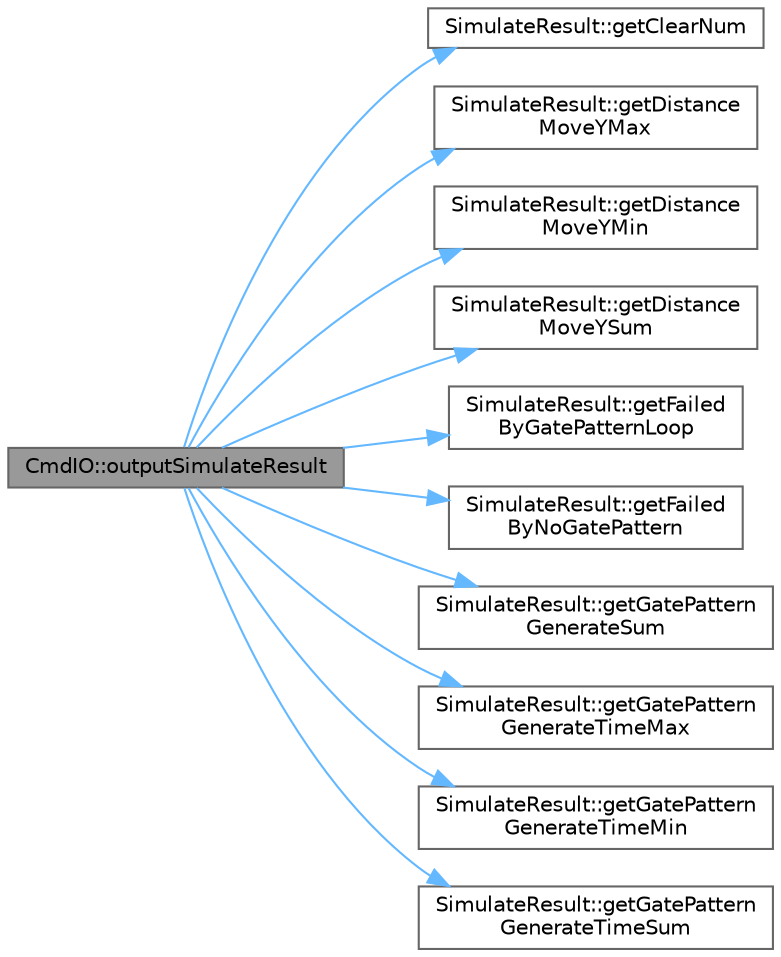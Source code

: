 digraph "CmdIO::outputSimulateResult"
{
 // LATEX_PDF_SIZE
  bgcolor="transparent";
  edge [fontname=Helvetica,fontsize=10,labelfontname=Helvetica,labelfontsize=10];
  node [fontname=Helvetica,fontsize=10,shape=box,height=0.2,width=0.4];
  rankdir="LR";
  Node1 [id="Node000001",label="CmdIO::outputSimulateResult",height=0.2,width=0.4,color="gray40", fillcolor="grey60", style="filled", fontcolor="black",tooltip=" "];
  Node1 -> Node2 [id="edge1_Node000001_Node000002",color="steelblue1",style="solid",tooltip=" "];
  Node2 [id="Node000002",label="SimulateResult::getClearNum",height=0.2,width=0.4,color="grey40", fillcolor="white", style="filled",URL="$class_simulate_result.html#ac82680fa9579d888ecbd822deeb1794f",tooltip=" "];
  Node1 -> Node3 [id="edge2_Node000001_Node000003",color="steelblue1",style="solid",tooltip=" "];
  Node3 [id="Node000003",label="SimulateResult::getDistance\lMoveYMax",height=0.2,width=0.4,color="grey40", fillcolor="white", style="filled",URL="$class_simulate_result.html#af9bc2ba2de532453213d789d0beee8e9",tooltip=" "];
  Node1 -> Node4 [id="edge3_Node000001_Node000004",color="steelblue1",style="solid",tooltip=" "];
  Node4 [id="Node000004",label="SimulateResult::getDistance\lMoveYMin",height=0.2,width=0.4,color="grey40", fillcolor="white", style="filled",URL="$class_simulate_result.html#a91f68c05f572079e24e354103b5cf4be",tooltip=" "];
  Node1 -> Node5 [id="edge4_Node000001_Node000005",color="steelblue1",style="solid",tooltip=" "];
  Node5 [id="Node000005",label="SimulateResult::getDistance\lMoveYSum",height=0.2,width=0.4,color="grey40", fillcolor="white", style="filled",URL="$class_simulate_result.html#a4cd06bc3f31ee793fae78a4120efd62e",tooltip=" "];
  Node1 -> Node6 [id="edge5_Node000001_Node000006",color="steelblue1",style="solid",tooltip=" "];
  Node6 [id="Node000006",label="SimulateResult::getFailed\lByGatePatternLoop",height=0.2,width=0.4,color="grey40", fillcolor="white", style="filled",URL="$class_simulate_result.html#a93ffff2a8c4bcbeef84fbf2551d02d77",tooltip=" "];
  Node1 -> Node7 [id="edge6_Node000001_Node000007",color="steelblue1",style="solid",tooltip=" "];
  Node7 [id="Node000007",label="SimulateResult::getFailed\lByNoGatePattern",height=0.2,width=0.4,color="grey40", fillcolor="white", style="filled",URL="$class_simulate_result.html#ab0306ee4cb219eea73395958af800b0a",tooltip=" "];
  Node1 -> Node8 [id="edge7_Node000001_Node000008",color="steelblue1",style="solid",tooltip=" "];
  Node8 [id="Node000008",label="SimulateResult::getGatePattern\lGenerateSum",height=0.2,width=0.4,color="grey40", fillcolor="white", style="filled",URL="$class_simulate_result.html#a5ff592ebf7247b76700e861d83cf09ce",tooltip=" "];
  Node1 -> Node9 [id="edge8_Node000001_Node000009",color="steelblue1",style="solid",tooltip=" "];
  Node9 [id="Node000009",label="SimulateResult::getGatePattern\lGenerateTimeMax",height=0.2,width=0.4,color="grey40", fillcolor="white", style="filled",URL="$class_simulate_result.html#a38ee15bf3c152645eed314b433670d9c",tooltip=" "];
  Node1 -> Node10 [id="edge9_Node000001_Node000010",color="steelblue1",style="solid",tooltip=" "];
  Node10 [id="Node000010",label="SimulateResult::getGatePattern\lGenerateTimeMin",height=0.2,width=0.4,color="grey40", fillcolor="white", style="filled",URL="$class_simulate_result.html#ac1d24f72be608af065cf83a0f7afb09d",tooltip=" "];
  Node1 -> Node11 [id="edge10_Node000001_Node000011",color="steelblue1",style="solid",tooltip=" "];
  Node11 [id="Node000011",label="SimulateResult::getGatePattern\lGenerateTimeSum",height=0.2,width=0.4,color="grey40", fillcolor="white", style="filled",URL="$class_simulate_result.html#ae012455f31daf7af8b2f6213ecb36b38",tooltip=" "];
}
